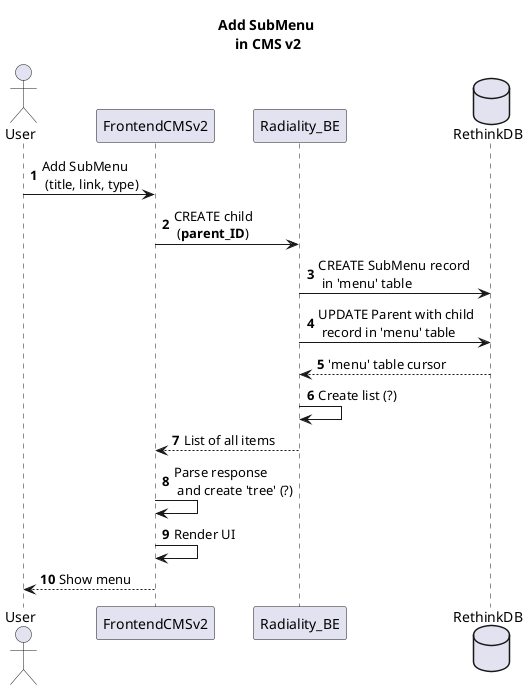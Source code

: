 @startuml
autonumber
title Add SubMenu\n in CMS v2

actor User
participant FrontendCMSv2
participant Radiality_BE
database RethinkDB

User -> FrontendCMSv2 : Add SubMenu\n (title, link, type)
FrontendCMSv2 -> Radiality_BE : CREATE child\n (<b>parent_ID</b>)
Radiality_BE -> RethinkDB : CREATE SubMenu record\n in 'menu' table
Radiality_BE -> RethinkDB : UPDATE Parent with child\n record in 'menu' table
RethinkDB --> Radiality_BE : 'menu' table cursor
Radiality_BE -> Radiality_BE : Create list (?)
Radiality_BE --> FrontendCMSv2 : List of all items
FrontendCMSv2 -> FrontendCMSv2 : Parse response\n and create 'tree' (?)
FrontendCMSv2 -> FrontendCMSv2 : Render UI
FrontendCMSv2 --> User : Show menu

@enduml
